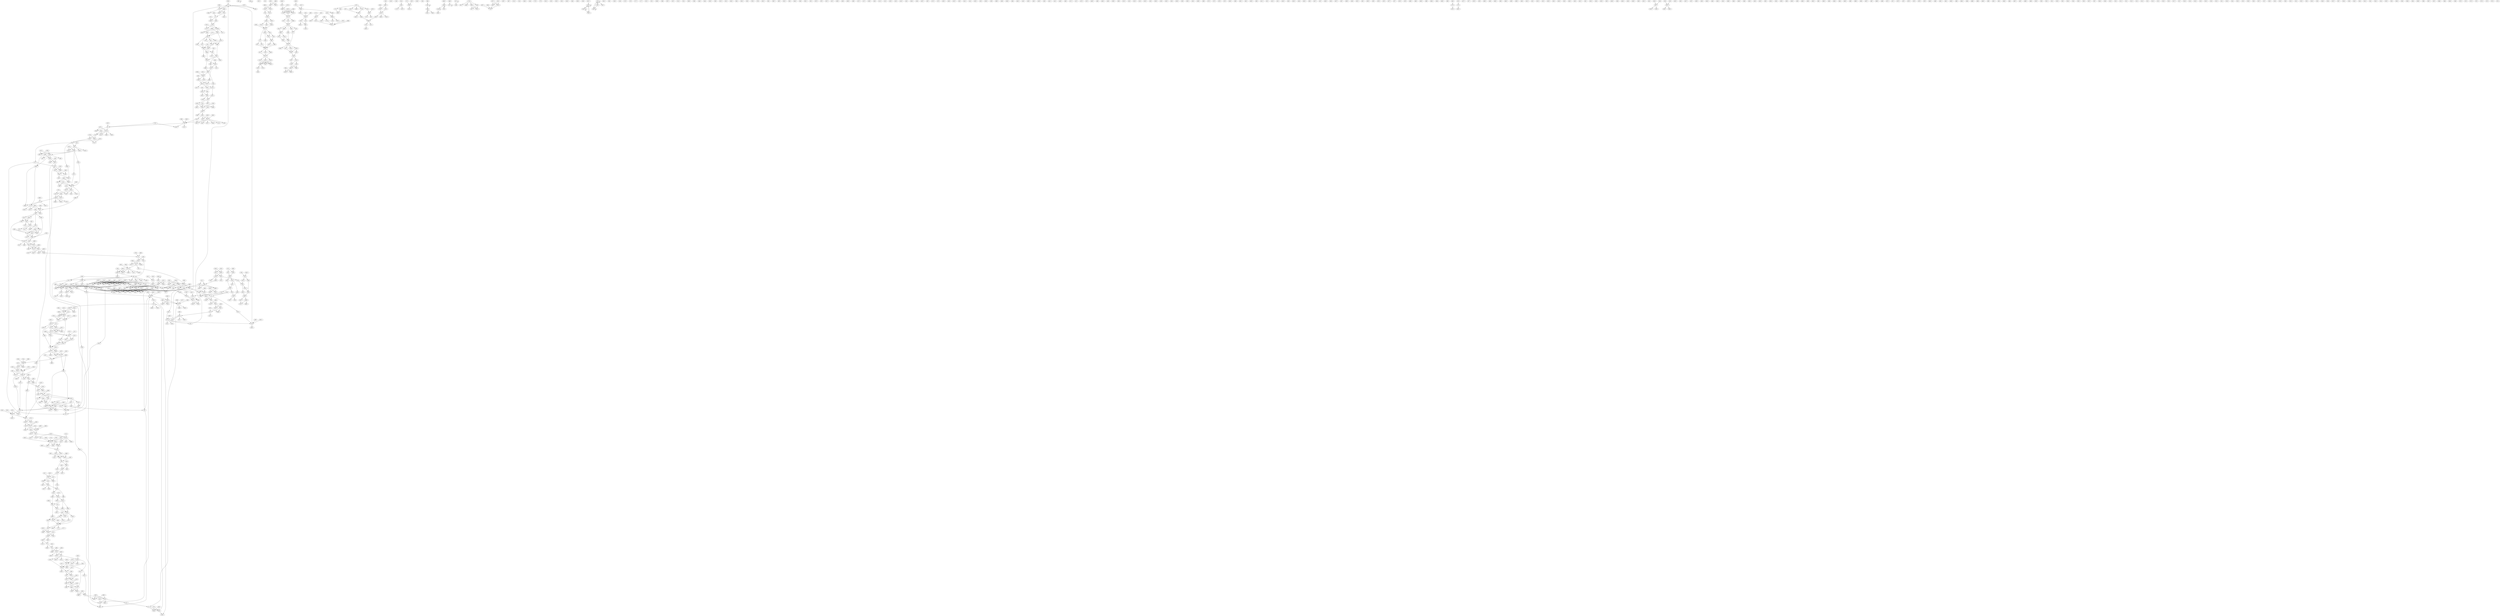 digraph adj {
graph [k=96]
edge [d=-95]
"30+" [l=117 C=5610]
"30-" [l=117 C=5610]
"33+" [l=111 C=4080]
"33-" [l=111 C=4080]
"40+" [l=114 C=4845]
"40-" [l=114 C=4845]
"71+" [l=129 C=8670]
"71-" [l=129 C=8670]
"84+" [l=104 C=2295]
"84-" [l=104 C=2295]
"86+" [l=105 C=2550]
"86-" [l=105 C=2550]
"93+" [l=104 C=2295]
"93-" [l=104 C=2295]
"112+" [l=100 C=1275]
"112-" [l=100 C=1275]
"115+" [l=101 C=1530]
"115-" [l=101 C=1530]
"136+" [l=103 C=2040]
"136-" [l=103 C=2040]
"139+" [l=129 C=8670]
"139-" [l=129 C=8670]
"148+" [l=98 C=765]
"148-" [l=98 C=765]
"166+" [l=135 C=10200]
"166-" [l=135 C=10200]
"186+" [l=101 C=1530]
"186-" [l=101 C=1530]
"189+" [l=101 C=1530]
"189-" [l=101 C=1530]
"212+" [l=103 C=2040]
"212-" [l=103 C=2040]
"238+" [l=97 C=510]
"238-" [l=97 C=510]
"246+" [l=96 C=255]
"246-" [l=96 C=255]
"254+" [l=144 C=12495]
"254-" [l=144 C=12495]
"266+" [l=4413 C=688384]
"266-" [l=4413 C=688384]
"302+" [l=823 C=4784]
"302-" [l=823 C=4784]
"308+" [l=104 C=2295]
"308-" [l=104 C=2295]
"314+" [l=100 C=1275]
"314-" [l=100 C=1275]
"316+" [l=111 C=4080]
"316-" [l=111 C=4080]
"385+" [l=425 C=62954]
"385-" [l=425 C=62954]
"387+" [l=190 C=7869]
"387-" [l=190 C=7869]
"390+" [l=98 C=765]
"390-" [l=98 C=765]
"400+" [l=96 C=255]
"400-" [l=96 C=255]
"402+" [l=103 C=2040]
"402-" [l=103 C=2040]
"403+" [l=99 C=1020]
"403-" [l=99 C=1020]
"406+" [l=100 C=1275]
"406-" [l=100 C=1275]
"421+" [l=254 C=7698]
"421-" [l=254 C=7698]
"423+" [l=97 C=510]
"423-" [l=97 C=510]
"425+" [l=96 C=255]
"425-" [l=96 C=255]
"427+" [l=102 C=1785]
"427-" [l=102 C=1785]
"433+" [l=481 C=10776]
"433-" [l=481 C=10776]
"455+" [l=105 C=2550]
"455-" [l=105 C=2550]
"456+" [l=98 C=765]
"456-" [l=98 C=765]
"464+" [l=147 C=13260]
"464-" [l=147 C=13260]
"473+" [l=101 C=1530]
"473-" [l=101 C=1530]
"507+" [l=98 C=765]
"507-" [l=98 C=765]
"511+" [l=102 C=1785]
"511-" [l=102 C=1785]
"537+" [l=99 C=1020]
"537-" [l=99 C=1020]
"545+" [l=4723 C=52853]
"545-" [l=4723 C=52853]
"562+" [l=112 C=4335]
"562-" [l=112 C=4335]
"569+" [l=98 C=765]
"569-" [l=98 C=765]
"591+" [l=139 C=11220]
"591-" [l=139 C=11220]
"605+" [l=156 C=2894]
"605-" [l=156 C=2894]
"630+" [l=438 C=16593]
"630-" [l=438 C=16593]
"676+" [l=108 C=3315]
"676-" [l=108 C=3315]
"683+" [l=130 C=8925]
"683-" [l=130 C=8925]
"692+" [l=231 C=860]
"692-" [l=231 C=860]
"693+" [l=151 C=1119]
"693-" [l=151 C=1119]
"724+" [l=108 C=3315]
"724-" [l=108 C=3315]
"757+" [l=242 C=10423]
"757-" [l=242 C=10423]
"764+" [l=102 C=1785]
"764-" [l=102 C=1785]
"769+" [l=191 C=7156]
"769-" [l=191 C=7156]
"798+" [l=102 C=1785]
"798-" [l=102 C=1785]
"806+" [l=148 C=13515]
"806-" [l=148 C=13515]
"808+" [l=170 C=225]
"808-" [l=170 C=225]
"923+" [l=100 C=1275]
"923-" [l=100 C=1275]
"930+" [l=128 C=8415]
"930-" [l=128 C=8415]
"933+" [l=98 C=765]
"933-" [l=98 C=765]
"998+" [l=98 C=765]
"998-" [l=98 C=765]
"1064+" [l=97 C=510]
"1064-" [l=97 C=510]
"1067+" [l=97 C=510]
"1067-" [l=97 C=510]
"1072+" [l=97 C=510]
"1072-" [l=97 C=510]
"1128+" [l=725 C=11729]
"1128-" [l=725 C=11729]
"1162+" [l=145 C=172]
"1162-" [l=145 C=172]
"1173+" [l=96 C=255]
"1173-" [l=96 C=255]
"1216+" [l=191 C=1444]
"1216-" [l=191 C=1444]
"1249+" [l=222 C=602]
"1249-" [l=222 C=602]
"1273+" [l=168 C=1710]
"1273-" [l=168 C=1710]
"1284+" [l=2594 C=29090]
"1284-" [l=2594 C=29090]
"1288+" [l=98 C=765]
"1288-" [l=98 C=765]
"1330+" [l=191 C=1334]
"1330-" [l=191 C=1334]
"1335+" [l=191 C=4125]
"1335-" [l=191 C=4125]
"1345+" [l=188 C=1948]
"1345-" [l=188 C=1948]
"1488+" [l=1179 C=7755]
"1488-" [l=1179 C=7755]
"1543+" [l=149 C=7205]
"1543-" [l=149 C=7205]
"1555+" [l=167 C=2207]
"1555-" [l=167 C=2207]
"1556+" [l=104 C=99]
"1556-" [l=104 C=99]
"1589+" [l=191 C=728]
"1589-" [l=191 C=728]
"1719+" [l=189 C=5590]
"1719-" [l=189 C=5590]
"1763+" [l=209 C=10718]
"1763-" [l=209 C=10718]
"1783+" [l=136 C=95]
"1783-" [l=136 C=95]
"1830+" [l=146 C=3243]
"1830-" [l=146 C=3243]
"1846+" [l=252 C=4538]
"1846-" [l=252 C=4538]
"1867+" [l=469 C=1765]
"1867-" [l=469 C=1765]
"1883+" [l=109 C=34]
"1883-" [l=109 C=34]
"1894+" [l=853 C=7308]
"1894-" [l=853 C=7308]
"1912+" [l=191 C=361]
"1912-" [l=191 C=361]
"1925+" [l=191 C=952]
"1925-" [l=191 C=952]
"1937+" [l=96 C=19]
"1937-" [l=96 C=19]
"1938+" [l=625 C=8391]
"1938-" [l=625 C=8391]
"2068+" [l=191 C=4377]
"2068-" [l=191 C=4377]
"2086+" [l=249 C=3206]
"2086-" [l=249 C=3206]
"2089+" [l=188 C=2029]
"2089-" [l=188 C=2029]
"2102+" [l=113 C=53]
"2102-" [l=113 C=53]
"2123+" [l=149 C=6199]
"2123-" [l=149 C=6199]
"2156+" [l=191 C=2245]
"2156-" [l=191 C=2245]
"2198+" [l=126 C=92]
"2198-" [l=126 C=92]
"2241+" [l=188 C=5667]
"2241-" [l=188 C=5667]
"2256+" [l=97 C=39]
"2256-" [l=97 C=39]
"2262+" [l=120 C=67]
"2262-" [l=120 C=67]
"2303+" [l=188 C=3552]
"2303-" [l=188 C=3552]
"2314+" [l=301 C=1232]
"2314-" [l=301 C=1232]
"2355+" [l=315 C=5542]
"2355-" [l=315 C=5542]
"2379+" [l=234 C=6235]
"2379-" [l=234 C=6235]
"2464+" [l=216 C=621]
"2464-" [l=216 C=621]
"2528+" [l=195 C=4361]
"2528-" [l=195 C=4361]
"2583+" [l=146 C=1713]
"2583-" [l=146 C=1713]
"2584+" [l=147 C=2678]
"2584-" [l=147 C=2678]
"2638+" [l=295 C=2854]
"2638-" [l=295 C=2854]
"2639+" [l=137 C=859]
"2639-" [l=137 C=859]
"2680+" [l=195 C=6486]
"2680-" [l=195 C=6486]
"2682+" [l=169 C=4756]
"2682-" [l=169 C=4756]
"2713+" [l=285 C=891]
"2713-" [l=285 C=891]
"2736+" [l=155 C=1847]
"2736-" [l=155 C=1847]
"2738+" [l=196 C=380]
"2738-" [l=196 C=380]
"2746+" [l=239 C=2165]
"2746-" [l=239 C=2165]
"2769+" [l=135 C=88]
"2769-" [l=135 C=88]
"2776+" [l=254 C=472]
"2776-" [l=254 C=472]
"2782+" [l=191 C=1479]
"2782-" [l=191 C=1479]
"2791+" [l=232 C=1140]
"2791-" [l=232 C=1140]
"2795+" [l=173 C=456]
"2795-" [l=173 C=456]
"2800+" [l=191 C=1266]
"2800-" [l=191 C=1266]
"2816+" [l=96 C=56]
"2816-" [l=96 C=56]
"2820+" [l=264 C=1264]
"2820-" [l=264 C=1264]
"2846+" [l=148 C=999]
"2846-" [l=148 C=999]
"2873+" [l=156 C=260]
"2873-" [l=156 C=260]
"2875+" [l=280 C=1795]
"2875-" [l=280 C=1795]
"2911+" [l=191 C=295]
"2911-" [l=191 C=295]
"2917+" [l=196 C=1171]
"2917-" [l=196 C=1171]
"2922+" [l=260 C=1530]
"2922-" [l=260 C=1530]
"2923+" [l=352 C=1375]
"2923-" [l=352 C=1375]
"2945+" [l=192 C=1374]
"2945-" [l=192 C=1374]
"2947+" [l=132 C=208]
"2947-" [l=132 C=208]
"2958+" [l=217 C=507]
"2958-" [l=217 C=507]
"2996+" [l=192 C=1471]
"2996-" [l=192 C=1471]
"3039+" [l=142 C=203]
"3039-" [l=142 C=203]
"3046+" [l=101 C=15]
"3046-" [l=101 C=15]
"3047+" [l=189 C=1338]
"3047-" [l=189 C=1338]
"3056+" [l=118 C=53]
"3056-" [l=118 C=53]
"3079+" [l=191 C=1778]
"3079-" [l=191 C=1778]
"3081+" [l=260 C=760]
"3081-" [l=260 C=760]
"3082+" [l=274 C=1030]
"3082-" [l=274 C=1030]
"3107+" [l=166 C=246]
"3107-" [l=166 C=246]
"3144+" [l=156 C=3868]
"3144-" [l=156 C=3868]
"3168+" [l=219 C=724]
"3168-" [l=219 C=724]
"3173+" [l=204 C=559]
"3173-" [l=204 C=559]
"3176+" [l=424 C=1822]
"3176-" [l=424 C=1822]
"3177+" [l=578 C=3220]
"3177-" [l=578 C=3220]
"3178+" [l=189 C=764]
"3178-" [l=189 C=764]
"3184+" [l=191 C=639]
"3184-" [l=191 C=639]
"3195+" [l=228 C=2436]
"3195-" [l=228 C=2436]
"3202+" [l=122 C=357]
"3202-" [l=122 C=357]
"3203+" [l=240 C=923]
"3203-" [l=240 C=923]
"3248+" [l=119 C=58]
"3248-" [l=119 C=58]
"3251+" [l=252 C=793]
"3251-" [l=252 C=793]
"3257+" [l=136 C=106]
"3257-" [l=136 C=106]
"3277+" [l=151 C=133]
"3277-" [l=151 C=133]
"3281+" [l=194 C=2205]
"3281-" [l=194 C=2205]
"3288+" [l=319 C=976]
"3288-" [l=319 C=976]
"3290+" [l=128 C=113]
"3290-" [l=128 C=113]
"3293+" [l=121 C=69]
"3293-" [l=121 C=69]
"3295+" [l=134 C=129]
"3295-" [l=134 C=129]
"3297+" [l=294 C=658]
"3297-" [l=294 C=658]
"3301+" [l=251 C=2201]
"3301-" [l=251 C=2201]
"3308+" [l=135 C=86]
"3308-" [l=135 C=86]
"3311+" [l=191 C=379]
"3311-" [l=191 C=379]
"3314+" [l=301 C=800]
"3314-" [l=301 C=800]
"3316+" [l=191 C=912]
"3316-" [l=191 C=912]
"3352+" [l=191 C=744]
"3352-" [l=191 C=744]
"3366+" [l=154 C=165]
"3366-" [l=154 C=165]
"3370+" [l=191 C=303]
"3370-" [l=191 C=303]
"3393+" [l=140 C=222]
"3393-" [l=140 C=222]
"3397+" [l=140 C=135]
"3397-" [l=140 C=135]
"3398+" [l=564 C=2453]
"3398-" [l=564 C=2453]
"3413+" [l=191 C=243]
"3413-" [l=191 C=243]
"3427+" [l=191 C=448]
"3427-" [l=191 C=448]
"3432+" [l=103 C=19]
"3432-" [l=103 C=19]
"3440+" [l=126 C=93]
"3440-" [l=126 C=93]
"3448+" [l=277 C=551]
"3448-" [l=277 C=551]
"3449+" [l=112 C=530]
"3449-" [l=112 C=530]
"3466+" [l=127 C=145]
"3466-" [l=127 C=145]
"3468+" [l=191 C=649]
"3468-" [l=191 C=649]
"3484+" [l=137 C=191]
"3484-" [l=137 C=191]
"3485+" [l=144 C=226]
"3485-" [l=144 C=226]
"3496+" [l=121 C=62]
"3496-" [l=121 C=62]
"3498+" [l=124 C=79]
"3498-" [l=124 C=79]
"3499+" [l=140 C=121]
"3499-" [l=140 C=121]
"3502+" [l=124 C=60]
"3502-" [l=124 C=60]
"3504+" [l=135 C=143]
"3504-" [l=135 C=143]
"3510+" [l=160 C=210]
"3510-" [l=160 C=210]
"3511+" [l=149 C=162]
"3511-" [l=149 C=162]
"3513+" [l=229 C=1040]
"3513-" [l=229 C=1040]
"3517+" [l=206 C=653]
"3517-" [l=206 C=653]
"3536+" [l=191 C=425]
"3536-" [l=191 C=425]
"3556+" [l=188 C=1047]
"3556-" [l=188 C=1047]
"3572+" [l=183 C=491]
"3572-" [l=183 C=491]
"3574+" [l=191 C=289]
"3574-" [l=191 C=289]
"3582+" [l=191 C=380]
"3582-" [l=191 C=380]
"3593+" [l=207 C=625]
"3593-" [l=207 C=625]
"3615+" [l=365 C=1979]
"3615-" [l=365 C=1979]
"3620+" [l=147 C=122]
"3620-" [l=147 C=122]
"3633+" [l=135 C=156]
"3633-" [l=135 C=156]
"3642+" [l=212 C=411]
"3642-" [l=212 C=411]
"3646+" [l=142 C=95]
"3646-" [l=142 C=95]
"3652+" [l=222 C=734]
"3652-" [l=222 C=734]
"3659+" [l=128 C=83]
"3659-" [l=128 C=83]
"3662+" [l=157 C=236]
"3662-" [l=157 C=236]
"3670+" [l=191 C=399]
"3670-" [l=191 C=399]
"3676+" [l=138 C=188]
"3676-" [l=138 C=188]
"3683+" [l=145 C=226]
"3683-" [l=145 C=226]
"3689+" [l=164 C=160]
"3689-" [l=164 C=160]
"3701+" [l=151 C=150]
"3701-" [l=151 C=150]
"3703+" [l=136 C=129]
"3703-" [l=136 C=129]
"3717+" [l=191 C=326]
"3717-" [l=191 C=326]
"3719+" [l=170 C=180]
"3719-" [l=170 C=180]
"3720+" [l=127 C=112]
"3720-" [l=127 C=112]
"3728+" [l=142 C=117]
"3728-" [l=142 C=117]
"3731+" [l=146 C=143]
"3731-" [l=146 C=143]
"3737+" [l=118 C=61]
"3737-" [l=118 C=61]
"3740+" [l=181 C=278]
"3740-" [l=181 C=278]
"3744+" [l=144 C=247]
"3744-" [l=144 C=247]
"3748+" [l=191 C=442]
"3748-" [l=191 C=442]
"3752+" [l=145 C=320]
"3752-" [l=145 C=320]
"3760+" [l=229 C=658]
"3760-" [l=229 C=658]
"3763+" [l=191 C=383]
"3763-" [l=191 C=383]
"3768+" [l=168 C=244]
"3768-" [l=168 C=244]
"3769+" [l=114 C=44]
"3769-" [l=114 C=44]
"3775+" [l=120 C=57]
"3775-" [l=120 C=57]
"3782+" [l=106 C=24]
"3782-" [l=106 C=24]
"3783+" [l=138 C=177]
"3783-" [l=138 C=177]
"3787+" [l=116 C=49]
"3787-" [l=116 C=49]
"3789+" [l=161 C=238]
"3789-" [l=161 C=238]
"3809+" [l=124 C=75]
"3809-" [l=124 C=75]
"3815+" [l=106 C=23]
"3815-" [l=106 C=23]
"3816+" [l=134 C=125]
"3816-" [l=134 C=125]
"3828+" [l=144 C=458]
"3828-" [l=144 C=458]
"3831+" [l=231 C=705]
"3831-" [l=231 C=705]
"3833+" [l=115 C=61]
"3833-" [l=115 C=61]
"3841+" [l=191 C=1057]
"3841-" [l=191 C=1057]
"3842+" [l=119 C=62]
"3842-" [l=119 C=62]
"3844+" [l=111 C=36]
"3844-" [l=111 C=36]
"3854+" [l=114 C=43]
"3854-" [l=114 C=43]
"3859+" [l=120 C=65]
"3859-" [l=120 C=65]
"3869+" [l=144 C=156]
"3869-" [l=144 C=156]
"3874+" [l=157 C=238]
"3874-" [l=157 C=238]
"3877+" [l=134 C=124]
"3877-" [l=134 C=124]
"3879+" [l=130 C=113]
"3879-" [l=130 C=113]
"3880+" [l=139 C=100]
"3880-" [l=139 C=100]
"3886+" [l=104 C=19]
"3886-" [l=104 C=19]
"3887+" [l=217 C=701]
"3887-" [l=217 C=701]
"3891+" [l=141 C=234]
"3891-" [l=141 C=234]
"3899+" [l=146 C=175]
"3899-" [l=146 C=175]
"3905+" [l=177 C=417]
"3905-" [l=177 C=417]
"3908+" [l=120 C=88]
"3908-" [l=120 C=88]
"3910+" [l=124 C=73]
"3910-" [l=124 C=73]
"3912+" [l=191 C=283]
"3912-" [l=191 C=283]
"3917+" [l=133 C=89]
"3917-" [l=133 C=89]
"3922+" [l=221 C=378]
"3922-" [l=221 C=378]
"3923+" [l=154 C=221]
"3923-" [l=154 C=221]
"3927+" [l=148 C=145]
"3927-" [l=148 C=145]
"3930+" [l=125 C=76]
"3930-" [l=125 C=76]
"3931+" [l=182 C=364]
"3931-" [l=182 C=364]
"3936+" [l=112 C=105]
"3936-" [l=112 C=105]
"3938+" [l=156 C=156]
"3938-" [l=156 C=156]
"3939+" [l=114 C=54]
"3939-" [l=114 C=54]
"3940+" [l=234 C=619]
"3940-" [l=234 C=619]
"3943+" [l=170 C=194]
"3943-" [l=170 C=194]
"3944+" [l=134 C=105]
"3944-" [l=134 C=105]
"3945+" [l=121 C=101]
"3945-" [l=121 C=101]
"3948+" [l=148 C=151]
"3948-" [l=148 C=151]
"3951+" [l=330 C=799]
"3951-" [l=330 C=799]
"3952+" [l=115 C=59]
"3952-" [l=115 C=59]
"3957+" [l=156 C=189]
"3957-" [l=156 C=189]
"3960+" [l=128 C=152]
"3960-" [l=128 C=152]
"3963+" [l=146 C=255]
"3963-" [l=146 C=255]
"3975+" [l=194 C=400]
"3975-" [l=194 C=400]
"3976+" [l=115 C=46]
"3976-" [l=115 C=46]
"3977+" [l=111 C=46]
"3977-" [l=111 C=46]
"3981+" [l=110 C=32]
"3981-" [l=110 C=32]
"3982+" [l=121 C=91]
"3982-" [l=121 C=91]
"3983+" [l=136 C=150]
"3983-" [l=136 C=150]
"3988+" [l=134 C=97]
"3988-" [l=134 C=97]
"3989+" [l=191 C=249]
"3989-" [l=191 C=249]
"3990+" [l=101 C=22]
"3990-" [l=101 C=22]
"3992+" [l=162 C=155]
"3992-" [l=162 C=155]
"3993+" [l=115 C=59]
"3993-" [l=115 C=59]
"3995+" [l=124 C=60]
"3995-" [l=124 C=60]
"3998+" [l=129 C=90]
"3998-" [l=129 C=90]
"3999+" [l=119 C=76]
"3999-" [l=119 C=76]
"4000+" [l=142 C=259]
"4000-" [l=142 C=259]
"4001+" [l=118 C=57]
"4001-" [l=118 C=57]
"4005+" [l=154 C=179]
"4005-" [l=154 C=179]
"4009+" [l=104 C=150]
"4009-" [l=104 C=150]
"4011+" [l=145 C=211]
"4011-" [l=145 C=211]
"4014+" [l=153 C=153]
"4014-" [l=153 C=153]
"4016+" [l=191 C=413]
"4016-" [l=191 C=413]
"4017+" [l=129 C=105]
"4017-" [l=129 C=105]
"4018+" [l=109 C=32]
"4018-" [l=109 C=32]
"4019+" [l=119 C=49]
"4019-" [l=119 C=49]
"4020+" [l=150 C=122]
"4020-" [l=150 C=122]
"4021+" [l=106 C=34]
"4021-" [l=106 C=34]
"4024+" [l=147 C=343]
"4024-" [l=147 C=343]
"4025+" [l=191 C=324]
"4025-" [l=191 C=324]
"4026+" [l=105 C=21]
"4026-" [l=105 C=21]
"4027+" [l=209 C=531]
"4027-" [l=209 C=531]
"4033+" [l=118 C=54]
"4033-" [l=118 C=54]
"4034+" [l=116 C=49]
"4034-" [l=116 C=49]
"4036+" [l=125 C=68]
"4036-" [l=125 C=68]
"4038+" [l=135 C=97]
"4038-" [l=135 C=97]
"4041+" [l=119 C=53]
"4041-" [l=119 C=53]
"4044+" [l=146 C=138]
"4044-" [l=146 C=138]
"4045+" [l=191 C=1114]
"4045-" [l=191 C=1114]
"4046+" [l=148 C=121]
"4046-" [l=148 C=121]
"4048+" [l=158 C=243]
"4048-" [l=158 C=243]
"4051+" [l=145 C=154]
"4051-" [l=145 C=154]
"4052+" [l=118 C=59]
"4052-" [l=118 C=59]
"4054+" [l=132 C=87]
"4054-" [l=132 C=87]
"4055+" [l=136 C=99]
"4055-" [l=136 C=99]
"4056+" [l=127 C=77]
"4056-" [l=127 C=77]
"4057+" [l=190 C=1567]
"4057-" [l=190 C=1567]
"4058+" [l=195 C=419]
"4058-" [l=195 C=419]
"4060+" [l=131 C=76]
"4060-" [l=131 C=76]
"4061+" [l=131 C=77]
"4061-" [l=131 C=77]
"4063+" [l=121 C=54]
"4063-" [l=121 C=54]
"4065+" [l=193 C=387]
"4065-" [l=193 C=387]
"4066+" [l=117 C=49]
"4066-" [l=117 C=49]
"4067+" [l=104 C=29]
"4067-" [l=104 C=29]
"4068+" [l=116 C=55]
"4068-" [l=116 C=55]
"4069+" [l=148 C=272]
"4069-" [l=148 C=272]
"4072+" [l=140 C=91]
"4072-" [l=140 C=91]
"4073+" [l=108 C=28]
"4073-" [l=108 C=28]
"4074+" [l=112 C=45]
"4074-" [l=112 C=45]
"4075+" [l=146 C=109]
"4075-" [l=146 C=109]
"4078+" [l=118 C=73]
"4078-" [l=118 C=73]
"4079+" [l=128 C=141]
"4079-" [l=128 C=141]
"4081+" [l=133 C=82]
"4081-" [l=133 C=82]
"4082+" [l=143 C=103]
"4082-" [l=143 C=103]
"4083+" [l=117 C=48]
"4083-" [l=117 C=48]
"4084+" [l=109 C=34]
"4084-" [l=109 C=34]
"4085+" [l=119 C=56]
"4085-" [l=119 C=56]
"4086+" [l=129 C=83]
"4086-" [l=129 C=83]
"4087+" [l=140 C=98]
"4087-" [l=140 C=98]
"4088+" [l=144 C=109]
"4088-" [l=144 C=109]
"4089+" [l=118 C=66]
"4089-" [l=118 C=66]
"4090+" [l=151 C=167]
"4090-" [l=151 C=167]
"4091+" [l=168 C=199]
"4091-" [l=168 C=199]
"4092+" [l=134 C=120]
"4092-" [l=134 C=120]
"4093+" [l=132 C=83]
"4093-" [l=132 C=83]
"4094+" [l=127 C=86]
"4094-" [l=127 C=86]
"4095+" [l=125 C=91]
"4095-" [l=125 C=91]
"4096+" [l=111 C=48]
"4096-" [l=111 C=48]
"4097+" [l=123 C=69]
"4097-" [l=123 C=69]
"4100+" [l=108 C=26]
"4100-" [l=108 C=26]
"4102+" [l=117 C=55]
"4102-" [l=117 C=55]
"4103+" [l=107 C=25]
"4103-" [l=107 C=25]
"4104+" [l=120 C=52]
"4104-" [l=120 C=52]
"4105+" [l=123 C=67]
"4105-" [l=123 C=67]
"4106+" [l=120 C=59]
"4106-" [l=120 C=59]
"4107+" [l=100 C=30]
"4107-" [l=100 C=30]
"4108+" [l=147 C=139]
"4108-" [l=147 C=139]
"4109+" [l=112 C=102]
"4109-" [l=112 C=102]
"4110+" [l=111 C=34]
"4110-" [l=111 C=34]
"4111+" [l=111 C=41]
"4111-" [l=111 C=41]
"4112+" [l=127 C=85]
"4112-" [l=127 C=85]
"4113+" [l=130 C=105]
"4113-" [l=130 C=105]
"4114+" [l=138 C=92]
"4114-" [l=138 C=92]
"4115+" [l=112 C=39]
"4115-" [l=112 C=39]
"4116+" [l=149 C=152]
"4116-" [l=149 C=152]
"4148+" [l=504 C=104295]
"4148-" [l=504 C=104295]
"4157+" [l=8752 C=102073]
"4157-" [l=8752 C=102073]
"4162+" [l=196 C=25755]
"4162-" [l=196 C=25755]
"4174+" [l=124 C=7395]
"4174-" [l=124 C=7395]
"4187+" [l=105 C=2550]
"4187-" [l=105 C=2550]
"4188+" [l=106 C=2805]
"4188-" [l=106 C=2805]
"4193+" [l=166 C=18105]
"4193-" [l=166 C=18105]
"4199+" [l=160 C=16575]
"4199-" [l=160 C=16575]
"4204+" [l=112 C=4335]
"4204-" [l=112 C=4335]
"4208+" [l=103 C=2040]
"4208-" [l=103 C=2040]
"4209+" [l=10956 C=148899]
"4209-" [l=10956 C=148899]
"4213+" [l=15087 C=141294]
"4213-" [l=15087 C=141294]
"4214+" [l=99 C=1020]
"4214-" [l=99 C=1020]
"4222+" [l=150 C=14025]
"4222-" [l=150 C=14025]
"4223+" [l=110 C=3825]
"4223-" [l=110 C=3825]
"4224+" [l=142 C=11985]
"4224-" [l=142 C=11985]
"4230+" [l=100 C=1275]
"4230-" [l=100 C=1275]
"4232+" [l=103 C=2040]
"4232-" [l=103 C=2040]
"4233+" [l=137 C=10710]
"4233-" [l=137 C=10710]
"4235+" [l=65514 C=809729]
"4235-" [l=65514 C=809729]
"4236+" [l=191 C=24480]
"4236-" [l=191 C=24480]
"4242+" [l=6464 C=86926]
"4242-" [l=6464 C=86926]
"4244+" [l=160 C=16575]
"4244-" [l=160 C=16575]
"4249+" [l=108 C=3315]
"4249-" [l=108 C=3315]
"4253+" [l=108 C=3315]
"4253-" [l=108 C=3315]
"4264+" [l=28561 C=378213]
"4264-" [l=28561 C=378213]
"4267+" [l=28925 C=383079]
"4267-" [l=28925 C=383079]
"4273+" [l=2229 C=15736]
"4273-" [l=2229 C=15736]
"4277+" [l=111 C=4080]
"4277-" [l=111 C=4080]
"4281+" [l=125 C=7650]
"4281-" [l=125 C=7650]
"4283+" [l=1889 C=15141]
"4283-" [l=1889 C=15141]
"4300+" [l=186 C=23205]
"4300-" [l=186 C=23205]
"4318+" [l=171 C=19380]
"4318-" [l=171 C=19380]
"4325+" [l=31087 C=459924]
"4325-" [l=31087 C=459924]
"4334+" [l=111 C=4080]
"4334-" [l=111 C=4080]
"4341+" [l=20969 C=252436]
"4341-" [l=20969 C=252436]
"4355+" [l=713 C=2620]
"4355-" [l=713 C=2620]
"4359+" [l=5051 C=53553]
"4359-" [l=5051 C=53553]
"4369+" [l=29432 C=369485]
"4369-" [l=29432 C=369485]
"4384+" [l=4570 C=54423]
"4384-" [l=4570 C=54423]
"4389+" [l=117 C=5610]
"4389-" [l=117 C=5610]
"4402+" [l=23938 C=283270]
"4402-" [l=23938 C=283270]
"4405+" [l=2866 C=28436]
"4405-" [l=2866 C=28436]
"4410+" [l=200 C=7316]
"4410-" [l=200 C=7316]
"4438+" [l=239 C=8086]
"4438-" [l=239 C=8086]
"4450+" [l=22957 C=250503]
"4450-" [l=22957 C=250503]
"4451+" [l=15375 C=171067]
"4451-" [l=15375 C=171067]
"4459+" [l=539 C=11148]
"4459-" [l=539 C=11148]
"4463+" [l=16737 C=177992]
"4463-" [l=16737 C=177992]
"4471+" [l=2384 C=13406]
"4471-" [l=2384 C=13406]
"4473+" [l=15549 C=162377]
"4473-" [l=15549 C=162377]
"4485+" [l=3136 C=24035]
"4485-" [l=3136 C=24035]
"4493+" [l=8089 C=85871]
"4493-" [l=8089 C=85871]
"4501+" [l=295 C=4733]
"4501-" [l=295 C=4733]
"4506+" [l=8653 C=80406]
"4506-" [l=8653 C=80406]
"4510+" [l=911 C=4384]
"4510-" [l=911 C=4384]
"4516+" [l=6068 C=51132]
"4516-" [l=6068 C=51132]
"4531+" [l=8541 C=88149]
"4531-" [l=8541 C=88149]
"4533+" [l=6657 C=62906]
"4533-" [l=6657 C=62906]
"4536+" [l=2859 C=25434]
"4536-" [l=2859 C=25434]
"4541+" [l=461 C=5956]
"4541-" [l=461 C=5956]
"4545+" [l=2405 C=19565]
"4545-" [l=2405 C=19565]
"4548+" [l=204 C=12811]
"4548-" [l=204 C=12811]
"4555+" [l=204 C=3645]
"4555-" [l=204 C=3645]
"4558+" [l=191 C=4715]
"4558-" [l=191 C=4715]
"4559+" [l=22683 C=314303]
"4559-" [l=22683 C=314303]
"4562+" [l=657 C=2644]
"4562-" [l=657 C=2644]
"4569+" [l=3670 C=35348]
"4569-" [l=3670 C=35348]
"4575+" [l=7025 C=63218]
"4575-" [l=7025 C=63218]
"4579+" [l=26336 C=280046]
"4579-" [l=26336 C=280046]
"4580+" [l=21833 C=241022]
"4580-" [l=21833 C=241022]
"4592+" [l=1977 C=13918]
"4592-" [l=1977 C=13918]
"4601+" [l=5274 C=42218]
"4601-" [l=5274 C=42218]
"4603+" [l=26109 C=298611]
"4603-" [l=26109 C=298611]
"4611+" [l=12145 C=135004]
"4611-" [l=12145 C=135004]
"4612+" [l=884 C=3443]
"4612-" [l=884 C=3443]
"4616+" [l=3544 C=26430]
"4616-" [l=3544 C=26430]
"4618+" [l=6078 C=64299]
"4618-" [l=6078 C=64299]
"4620+" [l=4004 C=32787]
"4620-" [l=4004 C=32787]
"4621+" [l=302 C=6275]
"4621-" [l=302 C=6275]
"4623+" [l=407 C=7416]
"4623-" [l=407 C=7416]
"4624+" [l=359 C=2132]
"4624-" [l=359 C=2132]
"4627+" [l=1177 C=7576]
"4627-" [l=1177 C=7576]
"4629+" [l=365 C=846]
"4629-" [l=365 C=846]
"4637+" [l=26891 C=328347]
"4637-" [l=26891 C=328347]
"4639+" [l=710 C=2544]
"4639-" [l=710 C=2544]
"4651+" [l=581 C=2101]
"4651-" [l=581 C=2101]
"4655+" [l=3061 C=19502]
"4655-" [l=3061 C=19502]
"4674+" [l=272 C=3384]
"4674-" [l=272 C=3384]
"4676+" [l=1539 C=10217]
"4676-" [l=1539 C=10217]
"4677+" [l=343 C=1150]
"4677-" [l=343 C=1150]
"4679+" [l=538 C=1872]
"4679-" [l=538 C=1872]
"4680+" [l=9222 C=84329]
"4680-" [l=9222 C=84329]
"4683+" [l=284 C=781]
"4683-" [l=284 C=781]
"4685+" [l=191 C=281]
"4685-" [l=191 C=281]
"4689+" [l=191 C=240]
"4689-" [l=191 C=240]
"4690+" [l=2454 C=14482]
"4690-" [l=2454 C=14482]
"4693+" [l=191 C=348]
"4693-" [l=191 C=348]
"4694+" [l=338 C=859]
"4694-" [l=338 C=859]
"4695+" [l=516 C=1579]
"4695-" [l=516 C=1579]
"4696+" [l=191 C=373]
"4696-" [l=191 C=373]
"4698+" [l=191 C=111]
"4698-" [l=191 C=111]
"4700+" [l=96 C=255]
"4700-" [l=96 C=255]
"4701+" [l=240 C=7531]
"4701-" [l=240 C=7531]
"4704+" [l=907 C=13139]
"4704-" [l=907 C=13139]
"4705+" [l=616 C=81425]
"4705-" [l=616 C=81425]
"4706+" [l=203 C=27540]
"4706-" [l=203 C=27540]
"4707+" [l=1499 C=205418]
"4707-" [l=1499 C=205418]
"4711+" [l=660 C=70870]
"4711-" [l=660 C=70870]
"4720+" [l=346 C=6251]
"4720-" [l=346 C=6251]
"4772+" [l=191 C=0]
"4772-" [l=191 C=0]
"4877+" [l=9695 C=83072]
"4877-" [l=9695 C=83072]
"4878+" [l=7646 C=210603]
"4878-" [l=7646 C=210603]
"4879+" [l=95145 C=1535228]
"4879-" [l=95145 C=1535228]
"4880+" [l=17232 C=255611]
"4880-" [l=17232 C=255611]
"4882+" [l=28450 C=422082]
"4882-" [l=28450 C=422082]
"4883+" [l=27611 C=451057]
"4883-" [l=27611 C=451057]
"4884+" [l=6112 C=162396]
"4884-" [l=6112 C=162396]
"4885+" [l=4323 C=35782]
"4885-" [l=4323 C=35782]
"4886+" [l=87492 C=1187656]
"4886-" [l=87492 C=1187656]
"4887+" [l=17296 C=266430]
"4887-" [l=17296 C=266430]
"4888+" [l=5487 C=123593]
"4888-" [l=5487 C=123593]
"4889+" [l=8790 C=372772]
"4889-" [l=8790 C=372772]
"4890+" [l=11874 C=220913]
"4890-" [l=11874 C=220913]
"4891+" [l=7904 C=164896]
"4891-" [l=7904 C=164896]
"4892+" [l=33829 C=485895]
"4892-" [l=33829 C=485895]
"4893+" [l=9321 C=81630]
"4893-" [l=9321 C=81630]
"4894+" [l=1845 C=102062]
"4894-" [l=1845 C=102062]
"4895+" [l=6028 C=137874]
"4895-" [l=6028 C=137874]
"4896+" [l=25906 C=755966]
"4896-" [l=25906 C=755966]
"4897+" [l=52285 C=866761]
"4897-" [l=52285 C=866761]
"4898+" [l=10563 C=203699]
"4898-" [l=10563 C=203699]
"4899+" [l=5646 C=119158]
"4899-" [l=5646 C=119158]
"4900+" [l=16297 C=212451]
"4900-" [l=16297 C=212451]
"4901+" [l=116188 C=1753845]
"4901-" [l=116188 C=1753845]
"4902+" [l=14996 C=162044]
"4902-" [l=14996 C=162044]
"4905+" [l=1730 C=33494]
"4905-" [l=1730 C=33494]
"4906+" [l=4187 C=45477]
"4906-" [l=4187 C=45477]
"4907+" [l=69531 C=844300]
"4907-" [l=69531 C=844300]
"4910+" [l=4136 C=122538]
"4910-" [l=4136 C=122538]
"4911+" [l=42802 C=557565]
"4911-" [l=42802 C=557565]
"4912+" [l=7116 C=72381]
"4912-" [l=7116 C=72381]
"4914+" [l=1563 C=76743]
"4914-" [l=1563 C=76743]
"4915+" [l=2974 C=22689]
"4915-" [l=2974 C=22689]
"4916+" [l=3833 C=24914]
"4916-" [l=3833 C=24914]
"4917+" [l=1896 C=124613]
"4917-" [l=1896 C=124613]
"4918+" [l=16103 C=186090]
"4918-" [l=16103 C=186090]
"4919+" [l=26451 C=409480]
"4919-" [l=26451 C=409480]
"4920+" [l=14145 C=172858]
"4920-" [l=14145 C=172858]
"4921+" [l=38447 C=467608]
"4921-" [l=38447 C=467608]
"4922+" [l=74522 C=922574]
"4922-" [l=74522 C=922574]
"4923+" [l=3667 C=90654]
"4923-" [l=3667 C=90654]
"4924+" [l=11455 C=91161]
"4924-" [l=11455 C=91161]
"4925+" [l=3914 C=28831]
"4925-" [l=3914 C=28831]
"4926+" [l=44873 C=627021]
"4926-" [l=44873 C=627021]
"4927+" [l=3974 C=66912]
"4927-" [l=3974 C=66912]
"4928+" [l=11004 C=145006]
"4928-" [l=11004 C=145006]
"4929+" [l=21908 C=238353]
"4929-" [l=21908 C=238353]
"4931+" [l=11063 C=108675]
"4931-" [l=11063 C=108675]
"4934+" [l=34276 C=416754]
"4934-" [l=34276 C=416754]
"4935+" [l=4088 C=35704]
"4935-" [l=4088 C=35704]
"4937+" [l=2324 C=23381]
"4937-" [l=2324 C=23381]
"4939+" [l=5550 C=48102]
"4939-" [l=5550 C=48102]
"4940+" [l=1671 C=10222]
"4940-" [l=1671 C=10222]
"4942+" [l=25468 C=242736]
"4942-" [l=25468 C=242736]
"4945+" [l=29761 C=358725]
"4945-" [l=29761 C=358725]
"4946+" [l=9089 C=77510]
"4946-" [l=9089 C=77510]
"4948+" [l=89643 C=1059131]
"4948-" [l=89643 C=1059131]
"4949+" [l=15014 C=177876]
"4949-" [l=15014 C=177876]
"4950+" [l=29461 C=321264]
"4950-" [l=29461 C=321264]
"4951+" [l=4066 C=45130]
"4951-" [l=4066 C=45130]
"4952+" [l=10143 C=119280]
"4952-" [l=10143 C=119280]
"4953+" [l=26211 C=275563]
"4953-" [l=26211 C=275563]
"4954+" [l=72232 C=922324]
"4954-" [l=72232 C=922324]
"4955+" [l=35266 C=456459]
"4955-" [l=35266 C=456459]
"4956+" [l=107157 C=1366961]
"4956-" [l=107157 C=1366961]
"4958+" [l=2149 C=49317]
"4958-" [l=2149 C=49317]
"4959+" [l=20829 C=207637]
"4959-" [l=20829 C=207637]
"4960+" [l=40616 C=539448]
"4960-" [l=40616 C=539448]
"4961+" [l=15783 C=160702]
"4961-" [l=15783 C=160702]
"4962+" [l=18915 C=193876]
"4962-" [l=18915 C=193876]
"4963+" [l=35984 C=440240]
"4963-" [l=35984 C=440240]
"4964+" [l=8436 C=83548]
"4964-" [l=8436 C=83548]
"4965+" [l=71725 C=748365]
"4965-" [l=71725 C=748365]
"4966+" [l=66470 C=1020188]
"4966-" [l=66470 C=1020188]
"4967+" [l=15309 C=243365]
"4967-" [l=15309 C=243365]
"4968+" [l=19434 C=192643]
"4968-" [l=19434 C=192643]
"4969+" [l=17780 C=220809]
"4969-" [l=17780 C=220809]
"4970+" [l=44461 C=567298]
"4970-" [l=44461 C=567298]
"4971+" [l=80044 C=1143108]
"4971-" [l=80044 C=1143108]
"4974+" [l=28474 C=303290]
"4974-" [l=28474 C=303290]
"4975+" [l=30678 C=345827]
"4975-" [l=30678 C=345827]
"4976+" [l=22735 C=250472]
"4976-" [l=22735 C=250472]
"4977+" [l=5400 C=93475]
"4977-" [l=5400 C=93475]
"4978+" [l=2313 C=16331]
"4978-" [l=2313 C=16331]
"4979+" [l=27916 C=326865]
"4979-" [l=27916 C=326865]
"4980+" [l=47175 C=722901]
"4980-" [l=47175 C=722901]
"4981+" [l=26088 C=315670]
"4981-" [l=26088 C=315670]
"4982+" [l=43452 C=626302]
"4982-" [l=43452 C=626302]
"4983+" [l=21528 C=186339]
"4983-" [l=21528 C=186339]
"4984+" [l=24734 C=325565]
"4984-" [l=24734 C=325565]
"4985+" [l=26434 C=431993]
"4985-" [l=26434 C=431993]
"4986+" [l=10557 C=114082]
"4986-" [l=10557 C=114082]
"4987+" [l=100924 C=1352991]
"4987-" [l=100924 C=1352991]
"4989+" [l=97335 C=1206718]
"4989-" [l=97335 C=1206718]
"4990+" [l=89792 C=1208961]
"4990-" [l=89792 C=1208961]
"4991+" [l=15950 C=177271]
"4991-" [l=15950 C=177271]
"4993+" [l=36098 C=434973]
"4993-" [l=36098 C=434973]
"4994+" [l=29456 C=284323]
"4994-" [l=29456 C=284323]
"4995+" [l=20558 C=219600]
"4995-" [l=20558 C=219600]
"4997+" [l=7111 C=69468]
"4997-" [l=7111 C=69468]
"4998+" [l=10227 C=99964]
"4998-" [l=10227 C=99964]
"5000+" [l=9210 C=102194]
"5000-" [l=9210 C=102194]
"5001+" [l=5732 C=57370]
"5001-" [l=5732 C=57370]
"5002+" [l=16230 C=211374]
"5002-" [l=16230 C=211374]
"5003+" [l=52416 C=741709]
"5003-" [l=52416 C=741709]
"5004+" [l=9418 C=86736]
"5004-" [l=9418 C=86736]
"5005+" [l=21570 C=286877]
"5005-" [l=21570 C=286877]
"5006+" [l=8338 C=87349]
"5006-" [l=8338 C=87349]
"5007+" [l=5956 C=43759]
"5007-" [l=5956 C=43759]
"5008+" [l=6081 C=61587]
"5008-" [l=6081 C=61587]
"5009+" [l=10593 C=191389]
"5009-" [l=10593 C=191389]
"5010+" [l=22857 C=202175]
"5010-" [l=22857 C=202175]
"5011+" [l=92086 C=1201354]
"5011-" [l=92086 C=1201354]
"5012+" [l=9088 C=81400]
"5012-" [l=9088 C=81400]
"5013+" [l=14354 C=104087]
"5013-" [l=14354 C=104087]
"5014+" [l=14751 C=140547]
"5014-" [l=14751 C=140547]
"5015+" [l=9123 C=108861]
"5015-" [l=9123 C=108861]
"5016+" [l=5241 C=33777]
"5016-" [l=5241 C=33777]
"5017+" [l=21363 C=235689]
"5017-" [l=21363 C=235689]
"5018+" [l=22870 C=275747]
"5018-" [l=22870 C=275747]
"5019+" [l=138914 C=1927765]
"5019-" [l=138914 C=1927765]
"5020+" [l=1578 C=10595]
"5020-" [l=1578 C=10595]
"5021+" [l=114179 C=1482809]
"5021-" [l=114179 C=1482809]
"5022+" [l=4779 C=101830]
"5022-" [l=4779 C=101830]
"5023+" [l=24977 C=343790]
"5023-" [l=24977 C=343790]
"5024+" [l=3879 C=30740]
"5024-" [l=3879 C=30740]
"5025+" [l=36958 C=540839]
"5025-" [l=36958 C=540839]
"5026+" [l=9370 C=98733]
"5026-" [l=9370 C=98733]
"5027+" [l=5729 C=54261]
"5027-" [l=5729 C=54261]
"5028+" [l=20383 C=197550]
"5028-" [l=20383 C=197550]
"5030+" [l=17267 C=161932]
"5030-" [l=17267 C=161932]
"5031+" [l=30281 C=336656]
"5031-" [l=30281 C=336656]
"5032+" [l=17647 C=160479]
"5032-" [l=17647 C=160479]
"5033+" [l=43875 C=545550]
"5033-" [l=43875 C=545550]
"5036+" [l=71885 C=850378]
"5036-" [l=71885 C=850378]
"5037+" [l=37441 C=413529]
"5037-" [l=37441 C=413529]
"5038+" [l=102643 C=1674804]
"5038-" [l=102643 C=1674804]
"5040+" [l=13196 C=125865]
"5040-" [l=13196 C=125865]
"5041+" [l=11008 C=127302]
"5041-" [l=11008 C=127302]
"5042+" [l=7237 C=56552]
"5042-" [l=7237 C=56552]
"5043+" [l=77026 C=1005483]
"5043-" [l=77026 C=1005483]
"5044+" [l=23716 C=379704]
"5044-" [l=23716 C=379704]
"5045+" [l=2646 C=35852]
"5045-" [l=2646 C=35852]
"5046+" [l=9361 C=160079]
"5046-" [l=9361 C=160079]
"5047+" [l=9536 C=186151]
"5047-" [l=9536 C=186151]
"5048+" [l=50101 C=712511]
"5048-" [l=50101 C=712511]
"5049+" [l=82030 C=1151758]
"5049-" [l=82030 C=1151758]
"5050+" [l=22626 C=284867]
"5050-" [l=22626 C=284867]
"5051+" [l=27174 C=391788]
"5051-" [l=27174 C=391788]
"5052+" [l=27080 C=471770]
"5052-" [l=27080 C=471770]
"5053+" [l=110057 C=1334087]
"5053-" [l=110057 C=1334087]
"5054+" [l=15592 C=173652]
"5054-" [l=15592 C=173652]
"5055+" [l=42484 C=614618]
"5055-" [l=42484 C=614618]
"5056+" [l=64922 C=873511]
"5056-" [l=64922 C=873511]
"5057+" [l=1989 C=23768]
"5057-" [l=1989 C=23768]
"5058+" [l=4784 C=62402]
"5058-" [l=4784 C=62402]
"5059+" [l=15764 C=173529]
"5059-" [l=15764 C=173529]
"5062+" [l=57306 C=1156669]
"5062-" [l=57306 C=1156669]
"5063+" [l=103875 C=1334088]
"5063-" [l=103875 C=1334088]
"5064+" [l=20720 C=214305]
"5064-" [l=20720 C=214305]
"5065+" [l=56646 C=960715]
"5065-" [l=56646 C=960715]
"5066+" [l=99099 C=1606031]
"5066-" [l=99099 C=1606031]
"5067+" [l=15069 C=150242]
"5067-" [l=15069 C=150242]
"5068+" [l=14848 C=150362]
"5068-" [l=14848 C=150362]
"5069+" [l=56806 C=596490]
"5069-" [l=56806 C=596490]
"5070+" [l=24814 C=249570]
"5070-" [l=24814 C=249570]
"5071+" [l=33789 C=411085]
"5071-" [l=33789 C=411085]
"5072+" [l=7064 C=53249]
"5072-" [l=7064 C=53249]
"5073+" [l=11777 C=111682]
"5073-" [l=11777 C=111682]
"5074+" [l=6013 C=51827]
"5074-" [l=6013 C=51827]
"30+" -> "4044-"
"30+" -> "33+" [d=-84]
"30-" -> "4025+"
"30-" -> "3184+" [d=-58]
"30-" -> "3056+" [d=-15]
"30-" -> "148+" [d=-12]
"33+" -> "4048+"
"33+" -> "40+" [d=-75]
"33+" -> "4063+" [d=-75]
"33-" -> "4093+"
"33-" -> "30-" [d=-84]
"33-" -> "4079+" [d=-84]
"40+" -> "4041+"
"40+" -> "71+" [d=-21]
"40-" -> "4086-"
"40-" -> "33-" [d=-75]
"71+" -> "3582-"
"71+" -> "4300+" [d=-90]
"71-" -> "2800+"
"71-" -> "40-" [d=-21]
"84+" -> "86+"
"84+" -> "4095-"
"84+" -> "4113+"
"84-" -> "3809-"
"84-" -> "562-" [d=-56]
"86+" -> "3633+"
"86+" -> "4102-"
"86+" -> "4034-" [d=-86]
"86+" -> "4199+" [d=-86]
"86-" -> "84-"
"86-" -> "4096+"
"93+" -> "4105+"
"93+" -> "3728-" [d=-75]
"93+" -> "764+" [d=-65]
"93-" -> "4174+"
"93-" -> "3844-"
"112+" -> "4683-"
"112+" -> "115+" [d=-85]
"112-" -> "4052+"
"112-" -> "4075+" [d=-73]
"112-" -> "4277-" [d=-48]
"115+" -> "3999-"
"115+" -> "4188-" [d=-89]
"115-" -> "3957+"
"115-" -> "112-" [d=-85]
"115-" -> "3899+" [d=-85]
"136+" -> "3574+"
"136+" -> "139+" [d=-68]
"136+" -> "3670-" [d=-68]
"136-" -> "3502+"
"136-" -> "189-" [d=-77]
"139+" -> "933-" [d=-60]
"139-" -> "4696-"
"139-" -> "136-" [d=-68]
"148+" -> "3427+"
"148+" -> "3466+"
"148+" -> "3952-" [d=-89]
"148+" -> "537-" [d=-69]
"148-" -> "3440+"
"148-" -> "30+" [d=-12]
"166+" -> "3316-"
"166+" -> "806+" [d=-93]
"166-" -> "4097+"
"166-" -> "4193+"
"186+" -> "3931+"
"186+" -> "189+" [d=-80]
"186-" -> "3737+"
"186-" -> "591-" [d=-79]
"189+" -> "3536+"
"189+" -> "3311+" [d=-86]
"189+" -> "136+" [d=-77]
"189+" -> "1783+" [d=-77]
"189-" -> "4685-"
"189-" -> "3989-" [d=-85]
"189-" -> "186-" [d=-80]
"212+" -> "4088+"
"212+" -> "2769+" [d=-78]
"212+" -> "4199-" [d=-78]
"212-" -> "4204+"
"212-" -> "1912-"
"238+" -> "3293-"
"238+" -> "3981-" [d=-92]
"238+" -> "4085+" [d=-91]
"238+" -> "246+" [d=-84]
"238+" -> "1937+" [d=-84]
"238+" -> "2256+" [d=-84]
"238-" -> "1912+"
"238-" -> "4208-" [d=-93]
"246+" -> "2820-"
"246+" -> "3295-" [d=-90]
"246+" -> "4214+" [d=-85]
"246-" -> "3983+"
"246-" -> "238-" [d=-84]
"254+" -> "3912-"
"254+" -> "4054+" [d=-88]
"254+" -> "4389-" [d=-88]
"254-" -> "4069+"
"254-" -> "4214-"
"266+" -> "266+"
"266-" -> "266-"
"308+" -> "4103+"
"308+" -> "1064+" [d=-86]
"308-" -> "3938-"
"308-" -> "4021-" [d=-68]
"308-" -> "998+" [d=-36]
"314+" -> "316+"
"314+" -> "4056+"
"314+" -> "4066+"
"314-" -> "4111+"
"314-" -> "4281+" [d=-70]
"316+" -> "3763+"
"316+" -> "4230+" [d=-93]
"316-" -> "314-"
"316-" -> "4051-"
"385+" -> "2068-"
"385+" -> "387+" [d=-94]
"385+" -> "1335+" [d=-94]
"385-" -> "630+"
"385-" -> "1846-" [d=-90]
"385-" -> "2680+" [d=-68]
"385-" -> "433-" [d=-67]
"385-" -> "3281-" [d=-67]
"387+" -> "4711+" [d=-94]
"387-" -> "385-" [d=-94]
"390+" -> "3485-"
"390+" -> "3927-" [d=-79]
"390+" -> "4249+" [d=-79]
"390+" -> "4683+" [d=-79]
"390-" -> "4033+"
"390-" -> "4073+"
"390-" -> "1288-" [d=-87]
"400+" -> "402+"
"400+" -> "4112-"
"400-" -> "4061+"
"400-" -> "4249-"
"402+" -> "403+"
"402+" -> "4089+"
"402-" -> "400-"
"402-" -> "2816+"
"402-" -> "3717-"
"403+" -> "406+"
"403+" -> "3769-"
"403-" -> "402-"
"403-" -> "4104+"
"406+" -> "4100-"
"406+" -> "455+" [d=-92]
"406-" -> "403-"
"406-" -> "3683+"
"421+" -> "3195-"
"421+" -> "2584-" [d=-14]
"423+" -> "425+"
"423+" -> "4024+"
"423-" -> "569+"
"423-" -> "3990+"
"425+" -> "427+"
"425+" -> "3498+"
"425-" -> "423-"
"425-" -> "3308+"
"427+" -> "3257+"
"427+" -> "4253+" [d=-90]
"427-" -> "425-"
"427-" -> "3676+"
"433+" -> "385+" [d=-67]
"433-" -> "757-"
"455+" -> "456+"
"455+" -> "3939+"
"455-" -> "4693-"
"455-" -> "406-" [d=-92]
"456+" -> "1883-"
"456+" -> "464+" [d=-69]
"456-" -> "455-"
"456-" -> "3998+"
"464+" -> "2996+"
"464+" -> "923+" [d=-86]
"464+" -> "2947+" [d=-86]
"464-" -> "4016+"
"464-" -> "3370+" [d=-91]
"464-" -> "3039+" [d=-79]
"464-" -> "456-" [d=-69]
"464-" -> "1162-" [d=-69]
"473+" -> "3880+"
"473+" -> "4026-" [d=-52]
"473+" -> "4244+" [d=-49]
"473-" -> "3719+"
"473-" -> "3789+"
"473-" -> "3948+" [d=-68]
"473-" -> "3854-" [d=-65]
"473-" -> "3917+" [d=-53]
"473-" -> "4087+" [d=-51]
"473-" -> "764-" [d=-21]
"507+" -> "4092+"
"507+" -> "3993+" [d=-88]
"507+" -> "511+" [d=-85]
"507-" -> "4068+"
"507-" -> "3107-" [d=-61]
"507-" -> "3484+" [d=-49]
"507-" -> "3905+" [d=-46]
"507-" -> "4208+" [d=-46]
"511+" -> "3046-"
"511+" -> "4204-"
"511-" -> "2911-"
"511-" -> "507-" [d=-85]
"537+" -> "3510-"
"537+" -> "4020-" [d=-94]
"537+" -> "4025-" [d=-79]
"537+" -> "148-" [d=-69]
"537-" -> "3912+"
"537-" -> "4090-" [d=-89]
"537-" -> "4253-" [d=-67]
"545+" -> "3178-"
"545+" -> "5006+"
"545-" -> "2816-" [d=-94]
"562+" -> "4094-"
"562+" -> "4011-" [d=-68]
"562+" -> "84+" [d=-56]
"562+" -> "3783-" [d=-56]
"562-" -> "3352+"
"562-" -> "4281-" [d=-94]
"569+" -> "3982-"
"569+" -> "1173+" [d=-88]
"569-" -> "423+"
"569-" -> "4116+"
"591+" -> "4696+"
"591+" -> "186+" [d=-79]
"591-" -> "3646-"
"591-" -> "3468-" [d=-92]
"591-" -> "4224-" [d=-70]
"605+" -> "4707+" [d=-55]
"605-" -> "2782-"
"605-" -> "3144-" [d=-60]
"630+" -> "757-"
"630-" -> "385+"
"676+" -> "3432+"
"676+" -> "683+" [d=-72]
"676-" -> "3816+"
"676-" -> "3910+" [d=-84]
"676-" -> "1288+" [d=-79]
"676-" -> "4078+" [d=-79]
"683+" -> "4018+"
"683+" -> "4318+"
"683-" -> "3717+"
"683-" -> "4693+" [d=-75]
"683-" -> "676-" [d=-72]
"692+" -> "693+"
"693+" -> "3513+"
"693+" -> "4976-"
"693-" -> "692-"
"693-" -> "3173-"
"724+" -> "3943+"
"724+" -> "4318-"
"724-" -> "3944+"
"724-" -> "4174-" [d=-50]
"757+" -> "433+"
"757+" -> "630-"
"757-" -> "4707+"
"764+" -> "3930-"
"764+" -> "3908+" [d=-84]
"764+" -> "3413-" [d=-65]
"764+" -> "473+" [d=-21]
"764-" -> "4114+"
"764-" -> "4109+" [d=-85]
"764-" -> "93-" [d=-65]
"769+" -> "1543-"
"769-" -> "4705+"
"798+" -> "4046+"
"798+" -> "4277+"
"798-" -> "3841+"
"798-" -> "3763-" [d=-76]
"798-" -> "1589+" [d=-41]
"798-" -> "4233-" [d=-41]
"806+" -> "808+"
"806+" -> "4334-" [d=-74]
"806-" -> "4106+"
"806-" -> "166-" [d=-93]
"808-" -> "806-"
"923+" -> "3833-"
"923+" -> "3740+" [d=-90]
"923+" -> "2262-" [d=-88]
"923+" -> "4187+" [d=-88]
"923-" -> "4074+"
"923-" -> "464-" [d=-86]
"930+" -> "3670+"
"930+" -> "933+" [d=-71]
"930-" -> "3689-"
"930-" -> "4236-" [d=-26]
"933+" -> "3574-"
"933+" -> "3311-" [d=-78]
"933+" -> "3536-" [d=-69]
"933+" -> "139-" [d=-60]
"933+" -> "3662+" [d=-60]
"933-" -> "4083+"
"933-" -> "3775-" [d=-75]
"933-" -> "930-" [d=-71]
"998+" -> "4689-"
"998+" -> "4222-" [d=-81]
"998-" -> "3748+"
"998-" -> "308+" [d=-36]
"1064+" -> "1067+"
"1064+" -> "3877+"
"1064-" -> "4067+"
"1064-" -> "308-" [d=-86]
"1067+" -> "4017+"
"1067+" -> "4055-"
"1067+" -> "1072+" [d=-80]
"1067-" -> "1064-"
"1067-" -> "4698+"
"1072+" -> "3316+"
"1072+" -> "4334+" [d=-91]
"1072-" -> "3748-"
"1072-" -> "1067-" [d=-80]
"1128+" -> "5022+"
"1128-" -> "2736-"
"1162+" -> "1883-"
"1162+" -> "464+" [d=-69]
"1173+" -> "3768-"
"1173+" -> "4389+"
"1173-" -> "3427-"
"1173-" -> "569-" [d=-88]
"1173-" -> "4108+" [d=-88]
"1216+" -> "3202+"
"1216-" -> "4987-"
"1273-" -> "2528+"
"1288+" -> "3370-"
"1288+" -> "4016-" [d=-91]
"1288+" -> "390+" [d=-87]
"1288+" -> "4082+" [d=-87]
"1288-" -> "2873-"
"1288-" -> "676+" [d=-79]
"1330-" -> "4987+" [d=-84]
"1335+" -> "4711+"
"1335-" -> "385-" [d=-94]
"1345+" -> "1345+" [d=-34]
"1345+" -> "2086-" [d=-32]
"1345-" -> "1894+"
"1345-" -> "1345-" [d=-34]
"1488+" -> "3517+"
"1543+" -> "769-"
"1543+" -> "2123-" [d=-53]
"1543-" -> "4901+"
"1543-" -> "4982-"
"1555+" -> "1556+"
"1555+" -> "5043-"
"1555-" -> "4459-"
"1555-" -> "4674+"
"1556-" -> "1555-"
"1589+" -> "4281+" [d=-84]
"1589-" -> "798+" [d=-41]
"1719+" -> "4907-" [d=-64]
"1719+" -> "4949+" [d=-80]
"1719+" -> "4955+" [d=-64]
"1719+" -> "5052-" [d=-80]
"1763+" -> "4886-"
"1763+" -> "5023-"
"1763+" -> "5048+"
"1763-" -> "4711-"
"1783-" -> "3502+"
"1783-" -> "189-" [d=-77]
"1830+" -> "4438+"
"1830+" -> "4501+"
"1830-" -> "4410+"
"1830-" -> "4623-"
"1846+" -> "385+" [d=-90]
"1846-" -> "2583-"
"1883+" -> "1162-"
"1883+" -> "456-"
"1894-" -> "1345+"
"1912+" -> "3248+"
"1912+" -> "212+"
"1912-" -> "238+"
"1925+" -> "4886-" [d=-77]
"1925+" -> "5023-" [d=-77]
"1925+" -> "5048+" [d=-77]
"1925-" -> "4711-"
"1937+" -> "1938+"
"1937+" -> "5006-"
"1937-" -> "3983+"
"1937-" -> "238-" [d=-84]
"1938+" -> "4887+"
"1938+" -> "4888+"
"1938+" -> "4896-"
"1938+" -> "4923-"
"1938-" -> "1937-"
"2068+" -> "385-"
"2068-" -> "4711+" [d=-94]
"2086+" -> "3301-"
"2086+" -> "1345-" [d=-32]
"2086-" -> "3301+"
"2086-" -> "4993-"
"2089-" -> "4707-" [d=-92]
"2102-" -> "4148+"
"2123+" -> "2156-"
"2123+" -> "1543-" [d=-53]
"2123-" -> "4705+"
"2156+" -> "2123-"
"2156-" -> "4901+"
"2156-" -> "4982-"
"2198-" -> "3905+"
"2198-" -> "4208+"
"2241+" -> "4707-" [d=-92]
"2241-" -> "4548-" [d=-92]
"2256+" -> "4905+"
"2256+" -> "4906-"
"2256-" -> "3983+"
"2256-" -> "238-" [d=-84]
"2262+" -> "3752+"
"2262+" -> "923-" [d=-88]
"2303+" -> "4548-" [d=-92]
"2303-" -> "4707-" [d=-92]
"2355+" -> "4886+" [d=-87]
"2355-" -> "3449-"
"2379+" -> "4886+" [d=-70]
"2528+" -> "5014+"
"2528-" -> "1273+"
"2528-" -> "4970+"
"2583+" -> "1846+"
"2583+" -> "3144-" [d=-50]
"2583-" -> "4707+" [d=-55]
"2584+" -> "421-" [d=-14]
"2584+" -> "4958-"
"2584-" -> "4882+"
"2584-" -> "4883+"
"2584-" -> "4884+"
"2638+" -> "2639+"
"2638-" -> "2846-"
"2639+" -> "2738-"
"2639+" -> "2875+"
"2639-" -> "2638-"
"2639-" -> "4922+"
"2680+" -> "2682+"
"2680-" -> "385+" [d=-68]
"2682+" -> "2782+"
"2682+" -> "3144+"
"2682-" -> "2680-"
"2682-" -> "3281+"
"2713+" -> "5071+" [d=-36]
"2713-" -> "3082+"
"2736+" -> "1128+"
"2736+" -> "4674-"
"2736-" -> "4621+"
"2736-" -> "4623+"
"2738+" -> "2639-"
"2738-" -> "5071+" [d=-84]
"2746+" -> "4704-"
"2769-" -> "212-" [d=-78]
"2782+" -> "605+"
"2782-" -> "2682-"
"2791+" -> "2846+"
"2791-" -> "4000+"
"2795+" -> "3202+"
"2795-" -> "4624+"
"2795-" -> "4987-" [d=-77]
"2800-" -> "71+"
"2816+" -> "3178+"
"2816+" -> "545+" [d=-94]
"2816+" -> "2820+" [d=-94]
"2816+" -> "4962-" [d=-94]
"2816-" -> "402+"
"2816-" -> "4112-"
"2820+" -> "246-"
"2820-" -> "2816-" [d=-94]
"2846+" -> "2638+"
"2846+" -> "5065+"
"2846-" -> "2791-"
"2846-" -> "2917-"
"2873+" -> "4078+"
"2873+" -> "1288+"
"2875-" -> "2639-"
"2911+" -> "511+"
"2911-" -> "4214+"
"2917+" -> "2846+"
"2947-" -> "4074+"
"2947-" -> "464-" [d=-86]
"2996+" -> "4277-" [d=-76]
"2996-" -> "464-"
"3039-" -> "464+" [d=-79]
"3046+" -> "3659+"
"3046+" -> "3787+"
"3046+" -> "511-"
"3047+" -> "4700+" [d=-92]
"3056-" -> "30+" [d=-15]
"3079+" -> "4711-"
"3079-" -> "4886-" [d=-77]
"3079-" -> "5023-" [d=-77]
"3079-" -> "5048+" [d=-77]
"3082-" -> "2713+"
"3082-" -> "4592+"
"3107+" -> "507+" [d=-61]
"3144+" -> "605+" [d=-60]
"3144+" -> "2583-" [d=-50]
"3144-" -> "2682-"
"3173+" -> "693+"
"3178+" -> "545-"
"3178-" -> "2816-"
"3184+" -> "4253-" [d=-84]
"3184-" -> "30+" [d=-58]
"3195+" -> "421-"
"3195-" -> "4882+"
"3195-" -> "4883+"
"3195-" -> "4884+"
"3202+" -> "3203+"
"3202+" -> "4995+"
"3202+" -> "5065-"
"3202-" -> "1216-"
"3202-" -> "2795-"
"3203-" -> "3202-"
"3248-" -> "1912-"
"3248-" -> "4204+"
"3257-" -> "427-"
"3277+" -> "4236-"
"3281+" -> "385+" [d=-67]
"3281-" -> "2682+"
"3290+" -> "4061+"
"3290+" -> "4249-"
"3293+" -> "238-"
"3295+" -> "246-" [d=-90]
"3301+" -> "2086-"
"3301-" -> "2086+"
"3308-" -> "4024+"
"3308-" -> "425+"
"3311+" -> "933-" [d=-78]
"3311-" -> "189-" [d=-86]
"3316+" -> "166-"
"3316-" -> "1072-"
"3352+" -> "3841-"
"3352+" -> "4233+"
"3352-" -> "562+"
"3366-" -> "3927-"
"3366-" -> "4683+"
"3366-" -> "4249+"
"3370+" -> "1288-"
"3370-" -> "464+" [d=-91]
"3393-" -> "3886-"
"3393-" -> "4148+" [d=-73]
"3397-" -> "4334+"
"3413+" -> "4087+"
"3413+" -> "764-" [d=-65]
"3413-" -> "4244+"
"3427+" -> "1173+"
"3427-" -> "148-"
"3432-" -> "676-"
"3440-" -> "148+"
"3449+" -> "2355+"
"3466-" -> "148-"
"3468+" -> "591+" [d=-92]
"3468-" -> "4222+"
"3484-" -> "507+" [d=-49]
"3485+" -> "390-"
"3496-" -> "4107+"
"3496-" -> "4188+"
"3498-" -> "3676+"
"3498-" -> "425-"
"3499+" -> "3768-"
"3499+" -> "4389+"
"3502-" -> "1783+"
"3502-" -> "136+"
"3504-" -> "4162+"
"3510+" -> "537-"
"3511-" -> "4230+" [d=-94]
"3513+" -> "5071+" [d=-67]
"3513-" -> "693-"
"3517+" -> "3517+"
"3517-" -> "1488-"
"3517-" -> "3517-"
"3536+" -> "933-" [d=-69]
"3536-" -> "189-"
"3556+" -> "4906+"
"3556+" -> "4951-"
"3556-" -> "4894+" [d=-93]
"3556-" -> "4895+" [d=-93]
"3556-" -> "4917-" [d=-93]
"3556-" -> "5044-" [d=-93]
"3572+" -> "4230+"
"3574+" -> "933-"
"3574-" -> "136-"
"3582+" -> "71-"
"3582-" -> "4706-"
"3620+" -> "3905+"
"3620+" -> "4208+"
"3633-" -> "86-"
"3646+" -> "591+"
"3659-" -> "3046-"
"3659-" -> "4204-"
"3662-" -> "933-" [d=-60]
"3670+" -> "4696-"
"3670+" -> "136-" [d=-68]
"3670-" -> "930-"
"3676-" -> "3498+"
"3676-" -> "427+"
"3683-" -> "3769-"
"3683-" -> "406+"
"3689+" -> "930+"
"3689+" -> "3976-"
"3701-" -> "4300+"
"3703+" -> "4232+"
"3717+" -> "4112-"
"3717+" -> "402+"
"3717-" -> "683+"
"3719-" -> "473+"
"3720+" -> "3943+"
"3720+" -> "4318-"
"3728+" -> "4109+"
"3728+" -> "93-" [d=-75]
"3731+" -> "4018+"
"3731+" -> "4318+"
"3737-" -> "186+"
"3740-" -> "923-" [d=-90]
"3744-" -> "4188-"
"3748+" -> "1072+"
"3748-" -> "998+"
"3752-" -> "2262-"
"3752-" -> "4187+"
"3763+" -> "798+" [d=-76]
"3763-" -> "3859-"
"3763-" -> "316-"
"3768+" -> "3499-"
"3768+" -> "1173-"
"3769+" -> "3683+"
"3769+" -> "403-"
"3775+" -> "933+" [d=-75]
"3782+" -> "4115+"
"3782+" -> "4236+"
"3783+" -> "3809-"
"3783+" -> "562-" [d=-56]
"3787-" -> "3046-"
"3787-" -> "4204-"
"3789-" -> "473+"
"3809+" -> "3783-"
"3809+" -> "84+"
"3815-" -> "4111+"
"3815-" -> "4281+" [d=-70]
"3816-" -> "676+"
"3828+" -> "3828+"
"3828-" -> "3828-"
"3828-" -> "5053-"
"3833+" -> "923-"
"3841+" -> "3352-"
"3841+" -> "4232-"
"3841-" -> "798+"
"3842-" -> "4253-"
"3844+" -> "4072+"
"3844+" -> "93+"
"3854+" -> "473+" [d=-65]
"3859+" -> "3763+"
"3859+" -> "4230+" [d=-93]
"3869-" -> "4188-" [d=-92]
"3874+" -> "4046+"
"3874+" -> "4277+"
"3877-" -> "4698+"
"3877-" -> "1064-"
"3879-" -> "4281+"
"3880-" -> "473-"
"3886+" -> "3393+"
"3886+" -> "4193-" [d=-49]
"3891-" -> "4214+" [d=-92]
"3899-" -> "4683-"
"3899-" -> "115+" [d=-85]
"3905-" -> "2198+"
"3905-" -> "3620-"
"3905-" -> "507+" [d=-46]
"3908-" -> "764-" [d=-84]
"3910-" -> "676+" [d=-84]
"3912+" -> "254-"
"3912-" -> "537+"
"3917-" -> "473+" [d=-53]
"3923-" -> "4334-"
"3927+" -> "3366+"
"3927+" -> "390-" [d=-79]
"3930+" -> "764-"
"3931-" -> "186-"
"3936-" -> "4188-" [d=-94]
"3938+" -> "308+"
"3939-" -> "3998+"
"3939-" -> "455-"
"3943-" -> "3720-"
"3943-" -> "724-"
"3944-" -> "4014+"
"3944-" -> "724+"
"3945-" -> "4193-"
"3948-" -> "473+" [d=-68]
"3952+" -> "148-" [d=-89]
"3957-" -> "115+"
"3960-" -> "4174-"
"3963+" -> "4162-"
"3976+" -> "3689-"
"3976+" -> "4236-" [d=-26]
"3977+" -> "4253-" [d=-85]
"3981+" -> "238-" [d=-92]
"3982+" -> "4108+"
"3982+" -> "569-"
"3983-" -> "246+"
"3983-" -> "1937+"
"3983-" -> "2256+"
"3988-" -> "4054+"
"3988-" -> "4389-"
"3989+" -> "189+" [d=-85]
"3989-" -> "4224-"
"3990-" -> "4116+"
"3990-" -> "423+"
"3992+" -> "4075+"
"3992+" -> "4277-" [d=-70]
"3993-" -> "507-" [d=-88]
"3995+" -> "4069+"
"3995+" -> "4214-"
"3998-" -> "3939+"
"3998-" -> "456+"
"3999+" -> "115-"
"4000-" -> "2791+"
"4001-" -> "4230-"
"4005-" -> "4253+"
"4009+" -> "4174-" [d=-74]
"4011+" -> "562-" [d=-68]
"4014-" -> "3944+"
"4014-" -> "4174-" [d=-50]
"4016+" -> "1288-" [d=-91]
"4016-" -> "464+"
"4017-" -> "1067-"
"4018-" -> "683-"
"4018-" -> "3731-"
"4019+" -> "4026-"
"4019+" -> "4244+" [d=-92]
"4020+" -> "537-" [d=-94]
"4021+" -> "308+" [d=-68]
"4024-" -> "3308+"
"4024-" -> "423-"
"4025+" -> "537-" [d=-79]
"4025-" -> "30+"
"4026+" -> "4019-"
"4026+" -> "473-" [d=-52]
"4033-" -> "4082+"
"4033-" -> "390+"
"4034+" -> "4060-"
"4034+" -> "86-" [d=-86]
"4036-" -> "4069+"
"4036-" -> "4214-"
"4038-" -> "4277-"
"4041-" -> "40-"
"4044+" -> "4079+"
"4044+" -> "30-"
"4045+" -> "4045+"
"4045+" -> "4057+"
"4045+" -> "4700+" [d=-93]
"4045-" -> "4045-"
"4045-" -> "4700-"
"4046-" -> "3874-"
"4046-" -> "798-"
"4048-" -> "33-"
"4051+" -> "4056+"
"4051+" -> "4066+"
"4051+" -> "316+"
"4052-" -> "112+"
"4054-" -> "3988+"
"4054-" -> "254-" [d=-88]
"4055+" -> "1067-"
"4056-" -> "4051-"
"4056-" -> "314-"
"4057+" -> "4700+" [d=-92]
"4057-" -> "4045-"
"4057-" -> "4700-"
"4060+" -> "4034-"
"4060+" -> "4199+"
"4061-" -> "3290-"
"4061-" -> "400+"
"4063-" -> "4086-"
"4063-" -> "33-" [d=-75]
"4066-" -> "4051-"
"4066-" -> "314-"
"4067-" -> "1064+"
"4068-" -> "507+"
"4069-" -> "254+"
"4069-" -> "3995-"
"4069-" -> "4036+"
"4072-" -> "3844-"
"4072-" -> "4174+"
"4073-" -> "4082+"
"4073-" -> "390+"
"4074-" -> "2947+"
"4074-" -> "923+"
"4075-" -> "3992-"
"4075-" -> "112+" [d=-73]
"4078-" -> "2873-"
"4078-" -> "676+" [d=-79]
"4079-" -> "4044-"
"4079-" -> "33+" [d=-84]
"4081+" -> "4208-"
"4082-" -> "4033+"
"4082-" -> "4073+"
"4082-" -> "1288-" [d=-87]
"4083-" -> "933+"
"4084-" -> "4223-"
"4085-" -> "238-" [d=-91]
"4086+" -> "4063+"
"4086+" -> "40+"
"4087-" -> "3413-"
"4087-" -> "473+" [d=-51]
"4088-" -> "212-"
"4089-" -> "4104+"
"4089-" -> "402-"
"4090+" -> "537+" [d=-89]
"4091+" -> "4281-"
"4092-" -> "507-"
"4093-" -> "33+"
"4094+" -> "562-"
"4095+" -> "4096+"
"4095+" -> "84-"
"4096-" -> "4095-"
"4096-" -> "4113+"
"4096-" -> "86+"
"4097-" -> "166+"
"4100+" -> "406-"
"4102+" -> "86-"
"4103-" -> "308-"
"4104-" -> "4089+"
"4104-" -> "403+"
"4105-" -> "93-"
"4106-" -> "806+"
"4107-" -> "3496+"
"4107-" -> "4187-"
"4108-" -> "3982-"
"4108-" -> "1173+" [d=-88]
"4109-" -> "3728-"
"4109-" -> "764+" [d=-85]
"4110+" -> "4223+"
"4111-" -> "3815+"
"4111-" -> "314+"
"4112+" -> "3717-"
"4112+" -> "400-"
"4112+" -> "2816+"
"4113-" -> "4096+"
"4113-" -> "84-"
"4114-" -> "764+"
"4115-" -> "3782-"
"4115-" -> "4706+"
"4116-" -> "3990+"
"4116-" -> "569+"
"4148+" -> "4162+"
"4148-" -> "2102+"
"4148-" -> "3393+" [d=-73]
"4148-" -> "4193-" [d=-27]
"4162+" -> "3963-"
"4162+" -> "4244-"
"4162-" -> "3504+"
"4162-" -> "4148-"
"4174+" -> "3960+"
"4174+" -> "4009-" [d=-74]
"4174+" -> "724+" [d=-50]
"4174+" -> "4014+" [d=-50]
"4174-" -> "93+"
"4174-" -> "4072+"
"4187+" -> "4107+"
"4187+" -> "4188+"
"4187-" -> "3752+"
"4187-" -> "923-" [d=-88]
"4188+" -> "3744+"
"4188+" -> "3936+" [d=-94]
"4188+" -> "3869+" [d=-92]
"4188+" -> "115-" [d=-89]
"4188-" -> "3496+"
"4188-" -> "4187-"
"4193+" -> "3945+"
"4193+" -> "3886-" [d=-49]
"4193+" -> "4148+" [d=-27]
"4193-" -> "166+"
"4199+" -> "212-" [d=-78]
"4199-" -> "4060-"
"4199-" -> "86-" [d=-86]
"4204+" -> "511-"
"4204+" -> "3659+"
"4204+" -> "3787+"
"4204-" -> "212+"
"4204-" -> "3248+"
"4208+" -> "4081-"
"4208+" -> "238+" [d=-93]
"4208-" -> "2198+"
"4208-" -> "3620-"
"4208-" -> "507+" [d=-46]
"4214+" -> "254+"
"4214+" -> "3995-"
"4214+" -> "4036+"
"4214-" -> "2911+"
"4214-" -> "3891+" [d=-92]
"4214-" -> "246-" [d=-85]
"4222+" -> "4698-"
"4222+" -> "998-" [d=-81]
"4222-" -> "3468+"
"4222-" -> "4223+" [d=-89]
"4223+" -> "4084+"
"4223+" -> "4224+" [d=-89]
"4223-" -> "4110-"
"4223-" -> "4222+" [d=-89]
"4224+" -> "3989+"
"4224+" -> "4685+" [d=-85]
"4224+" -> "591+" [d=-70]
"4224-" -> "4689+"
"4224-" -> "4223-" [d=-89]
"4230+" -> "4001+"
"4230+" -> "4232+" [d=-91]
"4230-" -> "3572-"
"4230-" -> "3511+" [d=-94]
"4230-" -> "316-" [d=-93]
"4230-" -> "3859-" [d=-93]
"4232+" -> "3841-"
"4232+" -> "4233+"
"4232-" -> "3703-"
"4232-" -> "4230-" [d=-91]
"4233+" -> "798+" [d=-41]
"4233-" -> "3352-"
"4233-" -> "4232-"
"4236+" -> "3277-"
"4236+" -> "930+" [d=-26]
"4236+" -> "3976-" [d=-26]
"4236-" -> "3782-"
"4236-" -> "4706+"
"4244+" -> "4162-"
"4244-" -> "3413+"
"4244-" -> "4019-" [d=-92]
"4244-" -> "473-" [d=-49]
"4249+" -> "400+"
"4249+" -> "3290-"
"4249-" -> "3366+"
"4249-" -> "390-" [d=-79]
"4253+" -> "3842+"
"4253+" -> "3977-" [d=-85]
"4253+" -> "3184-" [d=-84]
"4253+" -> "537+" [d=-67]
"4253-" -> "4005+"
"4253-" -> "427-" [d=-90]
"4277+" -> "4038+"
"4277+" -> "2996-" [d=-76]
"4277+" -> "3992-" [d=-70]
"4277+" -> "112+" [d=-48]
"4277-" -> "798-"
"4277-" -> "3874-"
"4281+" -> "4091-"
"4281+" -> "562+" [d=-94]
"4281-" -> "3879+"
"4281-" -> "1589-" [d=-84]
"4281-" -> "314+" [d=-70]
"4281-" -> "3815+" [d=-70]
"4300+" -> "4706-"
"4300-" -> "3701+"
"4300-" -> "71-" [d=-90]
"4318+" -> "3720-"
"4318+" -> "724-"
"4318-" -> "683-"
"4318-" -> "3731-"
"4334+" -> "3923+"
"4334+" -> "806-" [d=-74]
"4334-" -> "3397+"
"4334-" -> "1072-" [d=-91]
"4389+" -> "3988+"
"4389+" -> "254-" [d=-88]
"4389-" -> "1173-"
"4389-" -> "3499-"
"4410+" -> "4459+"
"4410+" -> "4621-"
"4410-" -> "1830+"
"4438+" -> "4701+" [d=-39]
"4438+" -> "4985+"
"4438-" -> "1830-"
"4459+" -> "1555+"
"4459-" -> "4410-"
"4501+" -> "4701+"
"4501-" -> "1830-"
"4531+" -> "4887-"
"4531+" -> "5054+"
"4541+" -> "5022+"
"4548+" -> "4558-"
"4548+" -> "2241+" [d=-92]
"4548+" -> "2303-" [d=-92]
"4548-" -> "4705-"
"4555+" -> "4558-"
"4555-" -> "4705-"
"4558+" -> "4548-"
"4558+" -> "4555-"
"4558-" -> "4707-" [d=-92]
"4592-" -> "3082+"
"4621+" -> "4410-"
"4621-" -> "2736+"
"4623+" -> "1830+"
"4623-" -> "2736+"
"4624-" -> "2795+"
"4674+" -> "2736-"
"4674-" -> "1555+"
"4683+" -> "3899+"
"4683+" -> "112-"
"4683-" -> "3366+"
"4683-" -> "390-" [d=-79]
"4685+" -> "189+"
"4685-" -> "4224-" [d=-85]
"4689+" -> "998-"
"4689-" -> "4224+"
"4693+" -> "455+"
"4693-" -> "683+" [d=-75]
"4696+" -> "139+"
"4696+" -> "3670-"
"4696-" -> "591-"
"4698+" -> "4222-"
"4698-" -> "3877+"
"4698-" -> "1067+"
"4700+" -> "4045+"
"4700+" -> "4057+"
"4700+" -> "4700+"
"4700-" -> "4700-"
"4700-" -> "4045-" [d=-93]
"4700-" -> "3047-" [d=-92]
"4700-" -> "4057-" [d=-92]
"4701-" -> "4501-"
"4701-" -> "4438-" [d=-39]
"4704+" -> "2746-"
"4704+" -> "4958+"
"4704-" -> "5046-"
"4704-" -> "5047+"
"4705+" -> "4548+"
"4705+" -> "4555+"
"4705-" -> "769+"
"4705-" -> "2123+"
"4706+" -> "3582+"
"4706+" -> "4300-"
"4706-" -> "4115+"
"4706-" -> "4236+"
"4707+" -> "2089+" [d=-92]
"4707+" -> "2241-" [d=-92]
"4707+" -> "2303+" [d=-92]
"4707+" -> "4558+" [d=-92]
"4707-" -> "757+"
"4707-" -> "605-" [d=-55]
"4707-" -> "2583+" [d=-55]
"4711+" -> "1763+"
"4711+" -> "1925+"
"4711+" -> "3079-"
"4711-" -> "1335-"
"4711-" -> "387-" [d=-94]
"4711-" -> "2068+" [d=-94]
"4720+" -> "4911+"
"4720+" -> "4919+"
"4720-" -> "4923+"
"4772+" -> "4974+"
"4772-" -> "4945+"
"4879-" -> "4901-" [d=-1222]
"4879-" -> "5062+" [d=-1222]
"4880-" -> "4901-" [d=-1222]
"4880-" -> "5062+" [d=-1222]
"4882-" -> "2584+"
"4882-" -> "3195+"
"4883+" -> "5055+" [d=-677]
"4883+" -> "5056+" [d=-677]
"4883-" -> "2584+"
"4883-" -> "3195+"
"4884+" -> "4902+"
"4884+" -> "4927-"
"4884+" -> "4894+" [d=-566]
"4884+" -> "4895+" [d=-566]
"4884+" -> "4917-" [d=-566]
"4884+" -> "5044-" [d=-566]
"4884-" -> "2584+"
"4884-" -> "3195+"
"4886+" -> "1763-"
"4886+" -> "1925-" [d=-77]
"4886+" -> "3079+" [d=-77]
"4886-" -> "2355-" [d=-87]
"4886-" -> "2379-" [d=-70]
"4887+" -> "4531-"
"4887+" -> "5053+" [d=-526]
"4887-" -> "1938-"
"4887-" -> "4889+" [d=-1159]
"4887-" -> "4890+" [d=-1159]
"4887-" -> "4891+" [d=-1159]
"4888-" -> "1938-"
"4888-" -> "4889+" [d=-1159]
"4888-" -> "4890+" [d=-1159]
"4888-" -> "4891+" [d=-1159]
"4889+" -> "4902+"
"4889+" -> "4927-"
"4889+" -> "4894+" [d=-566]
"4889+" -> "4895+" [d=-566]
"4889+" -> "4917-" [d=-566]
"4889+" -> "5044-" [d=-566]
"4889-" -> "4887+" [d=-1159]
"4889-" -> "4888+" [d=-1159]
"4889-" -> "4896-" [d=-1159]
"4889-" -> "4923-" [d=-1159]
"4890-" -> "4887+" [d=-1159]
"4890-" -> "4888+" [d=-1159]
"4890-" -> "4896-" [d=-1159]
"4890-" -> "4923-" [d=-1159]
"4891-" -> "4887+" [d=-1159]
"4891-" -> "4888+" [d=-1159]
"4891-" -> "4896-" [d=-1159]
"4891-" -> "4923-" [d=-1159]
"4894-" -> "3556+" [d=-93]
"4894-" -> "4884-" [d=-566]
"4894-" -> "4889-" [d=-566]
"4894-" -> "4896+" [d=-566]
"4894-" -> "4897+" [d=-566]
"4894-" -> "4898+" [d=-566]
"4894-" -> "4899+" [d=-566]
"4894-" -> "4910-" [d=-566]
"4894-" -> "4914-" [d=-566]
"4894-" -> "4989-" [d=-566]
"4895-" -> "3556+" [d=-93]
"4895-" -> "4884-" [d=-566]
"4895-" -> "4889-" [d=-566]
"4895-" -> "4896+" [d=-566]
"4895-" -> "4897+" [d=-566]
"4895-" -> "4898+" [d=-566]
"4895-" -> "4899+" [d=-566]
"4895-" -> "4910-" [d=-566]
"4895-" -> "4914-" [d=-566]
"4895-" -> "4989-" [d=-566]
"4896+" -> "1938-"
"4896+" -> "4889+" [d=-1159]
"4896+" -> "4890+" [d=-1159]
"4896+" -> "4891+" [d=-1159]
"4896-" -> "4902+"
"4896-" -> "4927-"
"4896-" -> "4894+" [d=-566]
"4896-" -> "4895+" [d=-566]
"4896-" -> "4917-" [d=-566]
"4896-" -> "5044-" [d=-566]
"4897-" -> "4902+"
"4897-" -> "4927-"
"4897-" -> "4894+" [d=-566]
"4897-" -> "4895+" [d=-566]
"4897-" -> "4917-" [d=-566]
"4897-" -> "5044-" [d=-566]
"4898-" -> "4902+"
"4898-" -> "4927-"
"4898-" -> "4894+" [d=-566]
"4898-" -> "4895+" [d=-566]
"4898-" -> "4917-" [d=-566]
"4898-" -> "5044-" [d=-566]
"4899-" -> "4902+"
"4899-" -> "4927-"
"4899-" -> "4894+" [d=-566]
"4899-" -> "4895+" [d=-566]
"4899-" -> "4917-" [d=-566]
"4899-" -> "5044-" [d=-566]
"4901+" -> "4879+" [d=-1222]
"4901+" -> "4880+" [d=-1222]
"4901-" -> "1543+"
"4901-" -> "2156+"
"4902-" -> "4884-"
"4902-" -> "4889-"
"4902-" -> "4896+"
"4902-" -> "4897+"
"4902-" -> "4898+"
"4902-" -> "4899+"
"4902-" -> "4910-"
"4902-" -> "4914-"
"4902-" -> "4989-"
"4905+" -> "4906+" [d=-533]
"4905+" -> "4951-" [d=-533]
"4905-" -> "2256-"
"4906+" -> "2256-"
"4906-" -> "3556-"
"4906-" -> "4905-" [d=-533]
"4907+" -> "1719-" [d=-64]
"4910+" -> "4902+"
"4910+" -> "4927-"
"4910+" -> "4894+" [d=-566]
"4910+" -> "4895+" [d=-566]
"4910+" -> "4917-" [d=-566]
"4910+" -> "5044-" [d=-566]
"4911-" -> "4720-"
"4914+" -> "4902+"
"4914+" -> "4927-"
"4914+" -> "4894+" [d=-566]
"4914+" -> "4895+" [d=-566]
"4914+" -> "4917-" [d=-566]
"4914+" -> "5044-" [d=-566]
"4917+" -> "3556+" [d=-93]
"4917+" -> "4884-" [d=-566]
"4917+" -> "4889-" [d=-566]
"4917+" -> "4896+" [d=-566]
"4917+" -> "4897+" [d=-566]
"4917+" -> "4898+" [d=-566]
"4917+" -> "4899+" [d=-566]
"4917+" -> "4910-" [d=-566]
"4917+" -> "4914-" [d=-566]
"4917+" -> "4989-" [d=-566]
"4919-" -> "4720-"
"4922-" -> "2639+"
"4923+" -> "1938-"
"4923+" -> "4889+" [d=-1159]
"4923+" -> "4890+" [d=-1159]
"4923+" -> "4891+" [d=-1159]
"4923-" -> "4720+"
"4927+" -> "4884-"
"4927+" -> "4889-"
"4927+" -> "4896+"
"4927+" -> "4897+"
"4927+" -> "4898+"
"4927+" -> "4899+"
"4927+" -> "4910-"
"4927+" -> "4914-"
"4927+" -> "4989-"
"4934+" -> "5057-" [d=-837]
"4945-" -> "4772+"
"4949-" -> "1719-" [d=-80]
"4951+" -> "3556-"
"4951+" -> "4905-" [d=-533]
"4952-" -> "5071+" [d=-66]
"4955+" -> "4977-" [d=-932]
"4955+" -> "5051+" [d=-932]
"4955-" -> "1719-" [d=-64]
"4958+" -> "2584-"
"4958-" -> "4704-"
"4962+" -> "2816-" [d=-94]
"4968-" -> "5071+" [d=-36]
"4970-" -> "2528+"
"4974-" -> "4772-"
"4976+" -> "693-"
"4977+" -> "4955-" [d=-932]
"4977+" -> "5052+" [d=-932]
"4982+" -> "1543+"
"4982+" -> "2156+"
"4985-" -> "4438-"
"4987+" -> "1216+"
"4987+" -> "2795+" [d=-77]
"4987-" -> "1330+" [d=-84]
"4989+" -> "4902+"
"4989+" -> "4927-"
"4989+" -> "4894+" [d=-566]
"4989+" -> "4895+" [d=-566]
"4989+" -> "4917-" [d=-566]
"4989+" -> "5044-" [d=-566]
"4993+" -> "2086+"
"4995-" -> "3202-"
"5003+" -> "5046+" [d=-1109]
"5003+" -> "5047-" [d=-1109]
"5006+" -> "1937-"
"5006-" -> "545-"
"5009+" -> "5055+" [d=-677]
"5009+" -> "5056+" [d=-677]
"5014-" -> "2528-"
"5022+" -> "5046-" [d=-3571]
"5022+" -> "5047+" [d=-3571]
"5022-" -> "1128-"
"5022-" -> "4541-"
"5023+" -> "1763-"
"5023+" -> "1925-" [d=-77]
"5023+" -> "3079+" [d=-77]
"5043+" -> "1555-"
"5044+" -> "3556+" [d=-93]
"5044+" -> "4884-" [d=-566]
"5044+" -> "4889-" [d=-566]
"5044+" -> "4896+" [d=-566]
"5044+" -> "4897+" [d=-566]
"5044+" -> "4898+" [d=-566]
"5044+" -> "4899+" [d=-566]
"5044+" -> "4910-" [d=-566]
"5044+" -> "4914-" [d=-566]
"5044+" -> "4989-" [d=-566]
"5045-" -> "5046+" [d=-1109]
"5045-" -> "5047-" [d=-1109]
"5046+" -> "4704+"
"5046+" -> "5022-" [d=-3571]
"5046-" -> "5003-" [d=-1109]
"5046-" -> "5045+" [d=-1109]
"5047+" -> "5003-" [d=-1109]
"5047+" -> "5045+" [d=-1109]
"5047-" -> "4704+"
"5047-" -> "5022-" [d=-3571]
"5048-" -> "1763-"
"5048-" -> "1925-" [d=-77]
"5048-" -> "3079+" [d=-77]
"5049-" -> "5057-" [d=-837]
"5051-" -> "4955-" [d=-932]
"5051-" -> "5052+" [d=-932]
"5052+" -> "1719-" [d=-80]
"5052-" -> "4977-" [d=-932]
"5052-" -> "5051+" [d=-932]
"5053+" -> "3828+"
"5053-" -> "4887-" [d=-526]
"5053-" -> "5054+" [d=-526]
"5054-" -> "4531-"
"5054-" -> "5053+" [d=-526]
"5055-" -> "4883-" [d=-677]
"5055-" -> "5009-" [d=-677]
"5056-" -> "4883-" [d=-677]
"5056-" -> "5009-" [d=-677]
"5057+" -> "4934-" [d=-837]
"5057+" -> "5049+" [d=-837]
"5057-" -> "5058+" [d=-1151]
"5057-" -> "5059+" [d=-1151]
"5058-" -> "5057+" [d=-1151]
"5059-" -> "5057+" [d=-1151]
"5062-" -> "4879+" [d=-1222]
"5062-" -> "4880+" [d=-1222]
"5065+" -> "3202-"
"5065-" -> "2846-"
"5071-" -> "2738+" [d=-84]
"5071-" -> "3513-" [d=-67]
"5071-" -> "2713-" [d=-36]
"5071-" -> "4952+" [d=-66]
"5071-" -> "4968+" [d=-36]
}
